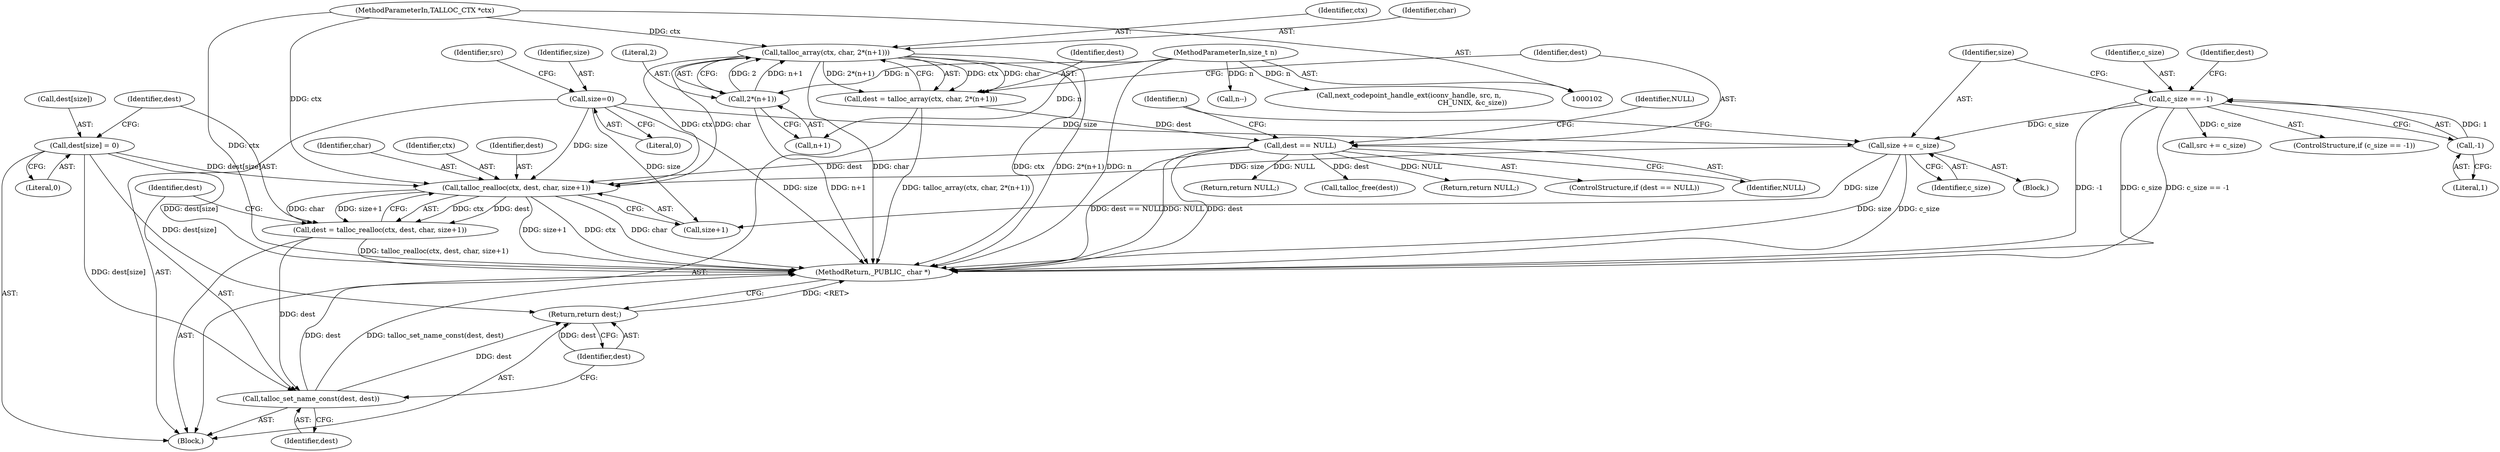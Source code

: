 digraph "0_samba_a118d4220ed85749c07fb43c1229d9e2fecbea6b@API" {
"1000181" [label="(Call,talloc_realloc(ctx, dest, char, size+1))"];
"1000121" [label="(Call,talloc_array(ctx, char, 2*(n+1)))"];
"1000104" [label="(MethodParameterIn,TALLOC_CTX *ctx)"];
"1000124" [label="(Call,2*(n+1))"];
"1000106" [label="(MethodParameterIn,size_t n)"];
"1000174" [label="(Call,dest[size] = 0)"];
"1000130" [label="(Call,dest == NULL)"];
"1000119" [label="(Call,dest = talloc_array(ctx, char, 2*(n+1)))"];
"1000171" [label="(Call,size += c_size)"];
"1000162" [label="(Call,c_size == -1)"];
"1000164" [label="(Call,-1)"];
"1000109" [label="(Call,size=0)"];
"1000179" [label="(Call,dest = talloc_realloc(ctx, dest, char, size+1))"];
"1000188" [label="(Call,talloc_set_name_const(dest, dest))"];
"1000191" [label="(Return,return dest;)"];
"1000185" [label="(Call,size+1)"];
"1000119" [label="(Call,dest = talloc_array(ctx, char, 2*(n+1)))"];
"1000135" [label="(Identifier,NULL)"];
"1000104" [label="(MethodParameterIn,TALLOC_CTX *ctx)"];
"1000138" [label="(Call,n--)"];
"1000129" [label="(ControlStructure,if (dest == NULL))"];
"1000163" [label="(Identifier,c_size)"];
"1000191" [label="(Return,return dest;)"];
"1000111" [label="(Literal,0)"];
"1000161" [label="(ControlStructure,if (c_size == -1))"];
"1000115" [label="(Identifier,src)"];
"1000175" [label="(Call,dest[size])"];
"1000142" [label="(Block,)"];
"1000132" [label="(Identifier,NULL)"];
"1000162" [label="(Call,c_size == -1)"];
"1000122" [label="(Identifier,ctx)"];
"1000130" [label="(Call,dest == NULL)"];
"1000169" [label="(Return,return NULL;)"];
"1000179" [label="(Call,dest = talloc_realloc(ctx, dest, char, size+1))"];
"1000189" [label="(Identifier,dest)"];
"1000109" [label="(Call,size=0)"];
"1000107" [label="(Block,)"];
"1000125" [label="(Literal,2)"];
"1000192" [label="(Identifier,dest)"];
"1000165" [label="(Literal,1)"];
"1000168" [label="(Identifier,dest)"];
"1000188" [label="(Call,talloc_set_name_const(dest, dest))"];
"1000181" [label="(Call,talloc_realloc(ctx, dest, char, size+1))"];
"1000154" [label="(Call,src += c_size)"];
"1000167" [label="(Call,talloc_free(dest))"];
"1000134" [label="(Return,return NULL;)"];
"1000131" [label="(Identifier,dest)"];
"1000174" [label="(Call,dest[size] = 0)"];
"1000121" [label="(Call,talloc_array(ctx, char, 2*(n+1)))"];
"1000110" [label="(Identifier,size)"];
"1000164" [label="(Call,-1)"];
"1000184" [label="(Identifier,char)"];
"1000178" [label="(Literal,0)"];
"1000182" [label="(Identifier,ctx)"];
"1000172" [label="(Identifier,size)"];
"1000190" [label="(Identifier,dest)"];
"1000173" [label="(Identifier,c_size)"];
"1000147" [label="(Call,next_codepoint_handle_ext(iconv_handle, src, n,\n                                                          CH_UNIX, &c_size))"];
"1000126" [label="(Call,n+1)"];
"1000180" [label="(Identifier,dest)"];
"1000183" [label="(Identifier,dest)"];
"1000193" [label="(MethodReturn,_PUBLIC_ char *)"];
"1000139" [label="(Identifier,n)"];
"1000120" [label="(Identifier,dest)"];
"1000106" [label="(MethodParameterIn,size_t n)"];
"1000171" [label="(Call,size += c_size)"];
"1000123" [label="(Identifier,char)"];
"1000124" [label="(Call,2*(n+1))"];
"1000181" -> "1000179"  [label="AST: "];
"1000181" -> "1000185"  [label="CFG: "];
"1000182" -> "1000181"  [label="AST: "];
"1000183" -> "1000181"  [label="AST: "];
"1000184" -> "1000181"  [label="AST: "];
"1000185" -> "1000181"  [label="AST: "];
"1000179" -> "1000181"  [label="CFG: "];
"1000181" -> "1000193"  [label="DDG: size+1"];
"1000181" -> "1000193"  [label="DDG: ctx"];
"1000181" -> "1000193"  [label="DDG: char"];
"1000181" -> "1000179"  [label="DDG: ctx"];
"1000181" -> "1000179"  [label="DDG: dest"];
"1000181" -> "1000179"  [label="DDG: char"];
"1000181" -> "1000179"  [label="DDG: size+1"];
"1000121" -> "1000181"  [label="DDG: ctx"];
"1000121" -> "1000181"  [label="DDG: char"];
"1000104" -> "1000181"  [label="DDG: ctx"];
"1000174" -> "1000181"  [label="DDG: dest[size]"];
"1000130" -> "1000181"  [label="DDG: dest"];
"1000171" -> "1000181"  [label="DDG: size"];
"1000109" -> "1000181"  [label="DDG: size"];
"1000121" -> "1000119"  [label="AST: "];
"1000121" -> "1000124"  [label="CFG: "];
"1000122" -> "1000121"  [label="AST: "];
"1000123" -> "1000121"  [label="AST: "];
"1000124" -> "1000121"  [label="AST: "];
"1000119" -> "1000121"  [label="CFG: "];
"1000121" -> "1000193"  [label="DDG: char"];
"1000121" -> "1000193"  [label="DDG: ctx"];
"1000121" -> "1000193"  [label="DDG: 2*(n+1)"];
"1000121" -> "1000119"  [label="DDG: ctx"];
"1000121" -> "1000119"  [label="DDG: char"];
"1000121" -> "1000119"  [label="DDG: 2*(n+1)"];
"1000104" -> "1000121"  [label="DDG: ctx"];
"1000124" -> "1000121"  [label="DDG: 2"];
"1000124" -> "1000121"  [label="DDG: n+1"];
"1000104" -> "1000102"  [label="AST: "];
"1000104" -> "1000193"  [label="DDG: ctx"];
"1000124" -> "1000126"  [label="CFG: "];
"1000125" -> "1000124"  [label="AST: "];
"1000126" -> "1000124"  [label="AST: "];
"1000124" -> "1000193"  [label="DDG: n+1"];
"1000106" -> "1000124"  [label="DDG: n"];
"1000106" -> "1000102"  [label="AST: "];
"1000106" -> "1000193"  [label="DDG: n"];
"1000106" -> "1000126"  [label="DDG: n"];
"1000106" -> "1000138"  [label="DDG: n"];
"1000106" -> "1000147"  [label="DDG: n"];
"1000174" -> "1000107"  [label="AST: "];
"1000174" -> "1000178"  [label="CFG: "];
"1000175" -> "1000174"  [label="AST: "];
"1000178" -> "1000174"  [label="AST: "];
"1000180" -> "1000174"  [label="CFG: "];
"1000174" -> "1000193"  [label="DDG: dest[size]"];
"1000174" -> "1000188"  [label="DDG: dest[size]"];
"1000174" -> "1000191"  [label="DDG: dest[size]"];
"1000130" -> "1000129"  [label="AST: "];
"1000130" -> "1000132"  [label="CFG: "];
"1000131" -> "1000130"  [label="AST: "];
"1000132" -> "1000130"  [label="AST: "];
"1000135" -> "1000130"  [label="CFG: "];
"1000139" -> "1000130"  [label="CFG: "];
"1000130" -> "1000193"  [label="DDG: dest == NULL"];
"1000130" -> "1000193"  [label="DDG: NULL"];
"1000130" -> "1000193"  [label="DDG: dest"];
"1000119" -> "1000130"  [label="DDG: dest"];
"1000130" -> "1000134"  [label="DDG: NULL"];
"1000130" -> "1000167"  [label="DDG: dest"];
"1000130" -> "1000169"  [label="DDG: NULL"];
"1000119" -> "1000107"  [label="AST: "];
"1000120" -> "1000119"  [label="AST: "];
"1000131" -> "1000119"  [label="CFG: "];
"1000119" -> "1000193"  [label="DDG: talloc_array(ctx, char, 2*(n+1))"];
"1000171" -> "1000142"  [label="AST: "];
"1000171" -> "1000173"  [label="CFG: "];
"1000172" -> "1000171"  [label="AST: "];
"1000173" -> "1000171"  [label="AST: "];
"1000139" -> "1000171"  [label="CFG: "];
"1000171" -> "1000193"  [label="DDG: size"];
"1000171" -> "1000193"  [label="DDG: c_size"];
"1000162" -> "1000171"  [label="DDG: c_size"];
"1000109" -> "1000171"  [label="DDG: size"];
"1000171" -> "1000185"  [label="DDG: size"];
"1000162" -> "1000161"  [label="AST: "];
"1000162" -> "1000164"  [label="CFG: "];
"1000163" -> "1000162"  [label="AST: "];
"1000164" -> "1000162"  [label="AST: "];
"1000168" -> "1000162"  [label="CFG: "];
"1000172" -> "1000162"  [label="CFG: "];
"1000162" -> "1000193"  [label="DDG: -1"];
"1000162" -> "1000193"  [label="DDG: c_size"];
"1000162" -> "1000193"  [label="DDG: c_size == -1"];
"1000162" -> "1000154"  [label="DDG: c_size"];
"1000164" -> "1000162"  [label="DDG: 1"];
"1000164" -> "1000165"  [label="CFG: "];
"1000165" -> "1000164"  [label="AST: "];
"1000109" -> "1000107"  [label="AST: "];
"1000109" -> "1000111"  [label="CFG: "];
"1000110" -> "1000109"  [label="AST: "];
"1000111" -> "1000109"  [label="AST: "];
"1000115" -> "1000109"  [label="CFG: "];
"1000109" -> "1000193"  [label="DDG: size"];
"1000109" -> "1000185"  [label="DDG: size"];
"1000179" -> "1000107"  [label="AST: "];
"1000180" -> "1000179"  [label="AST: "];
"1000189" -> "1000179"  [label="CFG: "];
"1000179" -> "1000193"  [label="DDG: talloc_realloc(ctx, dest, char, size+1)"];
"1000179" -> "1000188"  [label="DDG: dest"];
"1000188" -> "1000107"  [label="AST: "];
"1000188" -> "1000190"  [label="CFG: "];
"1000189" -> "1000188"  [label="AST: "];
"1000190" -> "1000188"  [label="AST: "];
"1000192" -> "1000188"  [label="CFG: "];
"1000188" -> "1000193"  [label="DDG: dest"];
"1000188" -> "1000193"  [label="DDG: talloc_set_name_const(dest, dest)"];
"1000188" -> "1000191"  [label="DDG: dest"];
"1000191" -> "1000107"  [label="AST: "];
"1000191" -> "1000192"  [label="CFG: "];
"1000192" -> "1000191"  [label="AST: "];
"1000193" -> "1000191"  [label="CFG: "];
"1000191" -> "1000193"  [label="DDG: <RET>"];
"1000192" -> "1000191"  [label="DDG: dest"];
}
